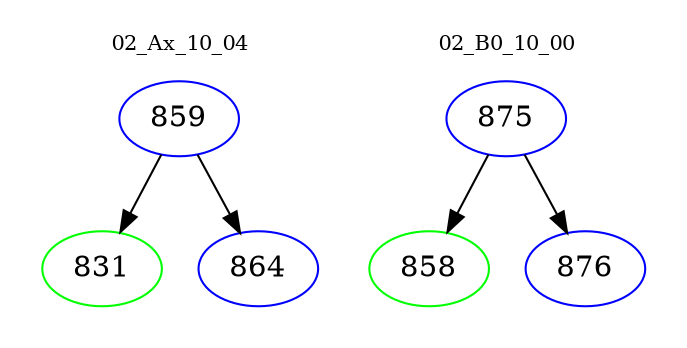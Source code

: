 digraph{
subgraph cluster_0 {
color = white
label = "02_Ax_10_04";
fontsize=10;
T0_859 [label="859", color="blue"]
T0_859 -> T0_831 [color="black"]
T0_831 [label="831", color="green"]
T0_859 -> T0_864 [color="black"]
T0_864 [label="864", color="blue"]
}
subgraph cluster_1 {
color = white
label = "02_B0_10_00";
fontsize=10;
T1_875 [label="875", color="blue"]
T1_875 -> T1_858 [color="black"]
T1_858 [label="858", color="green"]
T1_875 -> T1_876 [color="black"]
T1_876 [label="876", color="blue"]
}
}
